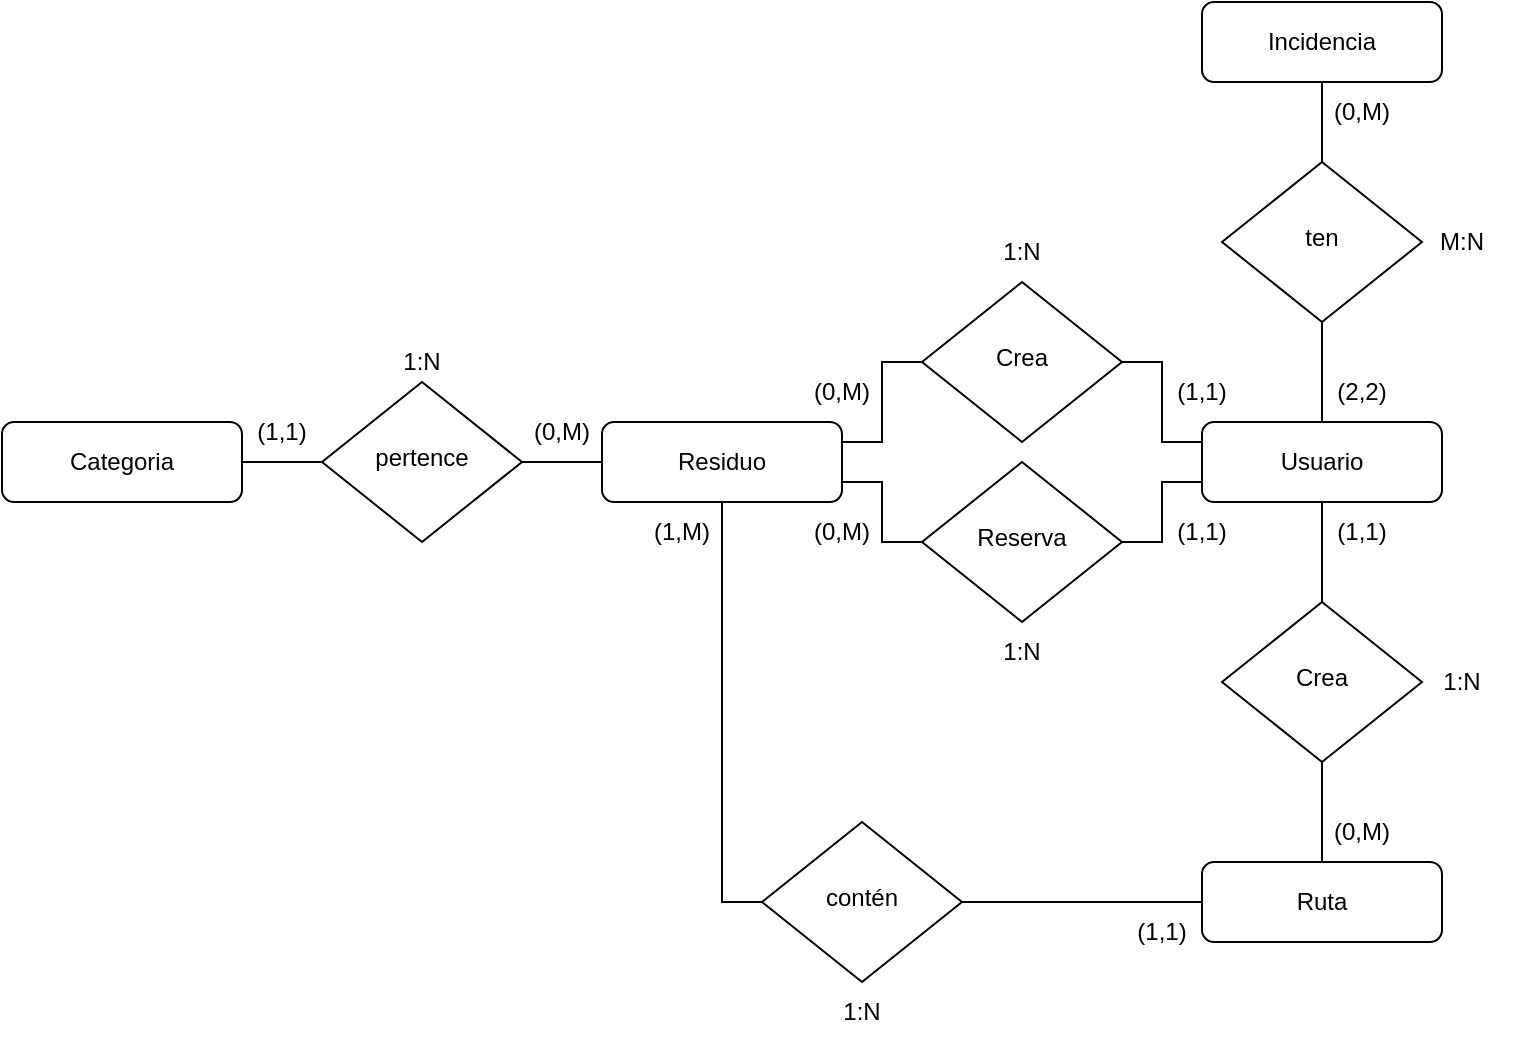 <mxfile version="24.4.13" type="device">
  <diagram id="C5RBs43oDa-KdzZeNtuy" name="Page-1">
    <mxGraphModel dx="2307" dy="1697" grid="1" gridSize="10" guides="1" tooltips="1" connect="1" arrows="1" fold="1" page="1" pageScale="1" pageWidth="827" pageHeight="1169" math="0" shadow="0">
      <root>
        <mxCell id="WIyWlLk6GJQsqaUBKTNV-0" />
        <mxCell id="WIyWlLk6GJQsqaUBKTNV-1" parent="WIyWlLk6GJQsqaUBKTNV-0" />
        <mxCell id="DxJa0tbqABPtw_3gVwqG-21" style="edgeStyle=orthogonalEdgeStyle;rounded=0;orthogonalLoop=1;jettySize=auto;html=1;endArrow=none;endFill=0;" edge="1" parent="WIyWlLk6GJQsqaUBKTNV-1" source="WIyWlLk6GJQsqaUBKTNV-3" target="DxJa0tbqABPtw_3gVwqG-10">
          <mxGeometry relative="1" as="geometry" />
        </mxCell>
        <mxCell id="WIyWlLk6GJQsqaUBKTNV-3" value="Residuo" style="rounded=1;whiteSpace=wrap;html=1;fontSize=12;glass=0;strokeWidth=1;shadow=0;" parent="WIyWlLk6GJQsqaUBKTNV-1" vertex="1">
          <mxGeometry x="230" y="180" width="120" height="40" as="geometry" />
        </mxCell>
        <mxCell id="DxJa0tbqABPtw_3gVwqG-16" style="edgeStyle=orthogonalEdgeStyle;rounded=0;orthogonalLoop=1;jettySize=auto;html=1;endArrow=none;endFill=0;" edge="1" parent="WIyWlLk6GJQsqaUBKTNV-1" source="DxJa0tbqABPtw_3gVwqG-0" target="DxJa0tbqABPtw_3gVwqG-11">
          <mxGeometry relative="1" as="geometry" />
        </mxCell>
        <mxCell id="DxJa0tbqABPtw_3gVwqG-0" value="Usuario" style="rounded=1;whiteSpace=wrap;html=1;fontSize=12;glass=0;strokeWidth=1;shadow=0;" vertex="1" parent="WIyWlLk6GJQsqaUBKTNV-1">
          <mxGeometry x="530" y="180" width="120" height="40" as="geometry" />
        </mxCell>
        <mxCell id="DxJa0tbqABPtw_3gVwqG-18" style="edgeStyle=orthogonalEdgeStyle;rounded=0;orthogonalLoop=1;jettySize=auto;html=1;endArrow=none;endFill=0;" edge="1" parent="WIyWlLk6GJQsqaUBKTNV-1" source="DxJa0tbqABPtw_3gVwqG-5" target="DxJa0tbqABPtw_3gVwqG-12">
          <mxGeometry relative="1" as="geometry" />
        </mxCell>
        <mxCell id="DxJa0tbqABPtw_3gVwqG-5" value="Ruta" style="rounded=1;whiteSpace=wrap;html=1;fontSize=12;glass=0;strokeWidth=1;shadow=0;" vertex="1" parent="WIyWlLk6GJQsqaUBKTNV-1">
          <mxGeometry x="530" y="400" width="120" height="40" as="geometry" />
        </mxCell>
        <mxCell id="DxJa0tbqABPtw_3gVwqG-6" value="Incidencia" style="rounded=1;whiteSpace=wrap;html=1;fontSize=12;glass=0;strokeWidth=1;shadow=0;" vertex="1" parent="WIyWlLk6GJQsqaUBKTNV-1">
          <mxGeometry x="530" y="-30" width="120" height="40" as="geometry" />
        </mxCell>
        <mxCell id="DxJa0tbqABPtw_3gVwqG-20" style="edgeStyle=orthogonalEdgeStyle;rounded=0;orthogonalLoop=1;jettySize=auto;html=1;endArrow=none;endFill=0;" edge="1" parent="WIyWlLk6GJQsqaUBKTNV-1" source="DxJa0tbqABPtw_3gVwqG-7" target="DxJa0tbqABPtw_3gVwqG-10">
          <mxGeometry relative="1" as="geometry" />
        </mxCell>
        <mxCell id="DxJa0tbqABPtw_3gVwqG-7" value="Categoria" style="rounded=1;whiteSpace=wrap;html=1;fontSize=12;glass=0;strokeWidth=1;shadow=0;" vertex="1" parent="WIyWlLk6GJQsqaUBKTNV-1">
          <mxGeometry x="-70" y="180" width="120" height="40" as="geometry" />
        </mxCell>
        <mxCell id="DxJa0tbqABPtw_3gVwqG-14" style="edgeStyle=orthogonalEdgeStyle;rounded=0;orthogonalLoop=1;jettySize=auto;html=1;endArrow=none;endFill=0;" edge="1" parent="WIyWlLk6GJQsqaUBKTNV-1" source="DxJa0tbqABPtw_3gVwqG-8" target="DxJa0tbqABPtw_3gVwqG-6">
          <mxGeometry relative="1" as="geometry" />
        </mxCell>
        <mxCell id="DxJa0tbqABPtw_3gVwqG-15" style="edgeStyle=orthogonalEdgeStyle;rounded=0;orthogonalLoop=1;jettySize=auto;html=1;endArrow=none;endFill=0;" edge="1" parent="WIyWlLk6GJQsqaUBKTNV-1" source="DxJa0tbqABPtw_3gVwqG-8" target="DxJa0tbqABPtw_3gVwqG-0">
          <mxGeometry relative="1" as="geometry" />
        </mxCell>
        <mxCell id="DxJa0tbqABPtw_3gVwqG-8" value="ten" style="rhombus;whiteSpace=wrap;html=1;shadow=0;fontFamily=Helvetica;fontSize=12;align=center;strokeWidth=1;spacing=6;spacingTop=-4;" vertex="1" parent="WIyWlLk6GJQsqaUBKTNV-1">
          <mxGeometry x="540" y="50" width="100" height="80" as="geometry" />
        </mxCell>
        <mxCell id="DxJa0tbqABPtw_3gVwqG-23" style="edgeStyle=orthogonalEdgeStyle;rounded=0;orthogonalLoop=1;jettySize=auto;html=1;entryX=0;entryY=0.75;entryDx=0;entryDy=0;endArrow=none;endFill=0;" edge="1" parent="WIyWlLk6GJQsqaUBKTNV-1" source="DxJa0tbqABPtw_3gVwqG-9" target="DxJa0tbqABPtw_3gVwqG-0">
          <mxGeometry relative="1" as="geometry" />
        </mxCell>
        <mxCell id="DxJa0tbqABPtw_3gVwqG-25" style="edgeStyle=orthogonalEdgeStyle;rounded=0;orthogonalLoop=1;jettySize=auto;html=1;entryX=1;entryY=0.75;entryDx=0;entryDy=0;endArrow=none;endFill=0;" edge="1" parent="WIyWlLk6GJQsqaUBKTNV-1" source="DxJa0tbqABPtw_3gVwqG-9" target="WIyWlLk6GJQsqaUBKTNV-3">
          <mxGeometry relative="1" as="geometry" />
        </mxCell>
        <mxCell id="DxJa0tbqABPtw_3gVwqG-9" value="Reserva" style="rhombus;whiteSpace=wrap;html=1;shadow=0;fontFamily=Helvetica;fontSize=12;align=center;strokeWidth=1;spacing=6;spacingTop=-4;" vertex="1" parent="WIyWlLk6GJQsqaUBKTNV-1">
          <mxGeometry x="390" y="200" width="100" height="80" as="geometry" />
        </mxCell>
        <mxCell id="DxJa0tbqABPtw_3gVwqG-10" value="pertence" style="rhombus;whiteSpace=wrap;html=1;shadow=0;fontFamily=Helvetica;fontSize=12;align=center;strokeWidth=1;spacing=6;spacingTop=-4;" vertex="1" parent="WIyWlLk6GJQsqaUBKTNV-1">
          <mxGeometry x="90" y="160" width="100" height="80" as="geometry" />
        </mxCell>
        <mxCell id="DxJa0tbqABPtw_3gVwqG-17" style="edgeStyle=orthogonalEdgeStyle;rounded=0;orthogonalLoop=1;jettySize=auto;html=1;endArrow=none;endFill=0;" edge="1" parent="WIyWlLk6GJQsqaUBKTNV-1" source="DxJa0tbqABPtw_3gVwqG-11" target="DxJa0tbqABPtw_3gVwqG-5">
          <mxGeometry relative="1" as="geometry" />
        </mxCell>
        <mxCell id="DxJa0tbqABPtw_3gVwqG-11" value="Crea" style="rhombus;whiteSpace=wrap;html=1;shadow=0;fontFamily=Helvetica;fontSize=12;align=center;strokeWidth=1;spacing=6;spacingTop=-4;" vertex="1" parent="WIyWlLk6GJQsqaUBKTNV-1">
          <mxGeometry x="540" y="270" width="100" height="80" as="geometry" />
        </mxCell>
        <mxCell id="DxJa0tbqABPtw_3gVwqG-19" style="edgeStyle=orthogonalEdgeStyle;rounded=0;orthogonalLoop=1;jettySize=auto;html=1;endArrow=none;endFill=0;exitX=0;exitY=0.5;exitDx=0;exitDy=0;" edge="1" parent="WIyWlLk6GJQsqaUBKTNV-1" source="DxJa0tbqABPtw_3gVwqG-12" target="WIyWlLk6GJQsqaUBKTNV-3">
          <mxGeometry relative="1" as="geometry" />
        </mxCell>
        <mxCell id="DxJa0tbqABPtw_3gVwqG-12" value="contén" style="rhombus;whiteSpace=wrap;html=1;shadow=0;fontFamily=Helvetica;fontSize=12;align=center;strokeWidth=1;spacing=6;spacingTop=-4;" vertex="1" parent="WIyWlLk6GJQsqaUBKTNV-1">
          <mxGeometry x="310" y="380" width="100" height="80" as="geometry" />
        </mxCell>
        <mxCell id="DxJa0tbqABPtw_3gVwqG-22" style="edgeStyle=orthogonalEdgeStyle;rounded=0;orthogonalLoop=1;jettySize=auto;html=1;entryX=0;entryY=0.25;entryDx=0;entryDy=0;endArrow=none;endFill=0;" edge="1" parent="WIyWlLk6GJQsqaUBKTNV-1" source="DxJa0tbqABPtw_3gVwqG-13" target="DxJa0tbqABPtw_3gVwqG-0">
          <mxGeometry relative="1" as="geometry" />
        </mxCell>
        <mxCell id="DxJa0tbqABPtw_3gVwqG-24" style="edgeStyle=orthogonalEdgeStyle;rounded=0;orthogonalLoop=1;jettySize=auto;html=1;entryX=1;entryY=0.25;entryDx=0;entryDy=0;endArrow=none;endFill=0;" edge="1" parent="WIyWlLk6GJQsqaUBKTNV-1" source="DxJa0tbqABPtw_3gVwqG-13" target="WIyWlLk6GJQsqaUBKTNV-3">
          <mxGeometry relative="1" as="geometry" />
        </mxCell>
        <mxCell id="DxJa0tbqABPtw_3gVwqG-13" value="Crea" style="rhombus;whiteSpace=wrap;html=1;shadow=0;fontFamily=Helvetica;fontSize=12;align=center;strokeWidth=1;spacing=6;spacingTop=-4;" vertex="1" parent="WIyWlLk6GJQsqaUBKTNV-1">
          <mxGeometry x="390" y="110" width="100" height="80" as="geometry" />
        </mxCell>
        <mxCell id="DxJa0tbqABPtw_3gVwqG-26" value="(1,1)" style="text;html=1;align=center;verticalAlign=middle;whiteSpace=wrap;rounded=0;" vertex="1" parent="WIyWlLk6GJQsqaUBKTNV-1">
          <mxGeometry x="580" y="220" width="60" height="30" as="geometry" />
        </mxCell>
        <mxCell id="DxJa0tbqABPtw_3gVwqG-27" value="(0,M)" style="text;html=1;align=center;verticalAlign=middle;whiteSpace=wrap;rounded=0;" vertex="1" parent="WIyWlLk6GJQsqaUBKTNV-1">
          <mxGeometry x="580" y="370" width="60" height="30" as="geometry" />
        </mxCell>
        <mxCell id="DxJa0tbqABPtw_3gVwqG-28" value="1:N" style="text;html=1;align=center;verticalAlign=middle;whiteSpace=wrap;rounded=0;" vertex="1" parent="WIyWlLk6GJQsqaUBKTNV-1">
          <mxGeometry x="630" y="295" width="60" height="30" as="geometry" />
        </mxCell>
        <mxCell id="DxJa0tbqABPtw_3gVwqG-29" value="(1,1)" style="text;html=1;align=center;verticalAlign=middle;whiteSpace=wrap;rounded=0;" vertex="1" parent="WIyWlLk6GJQsqaUBKTNV-1">
          <mxGeometry x="480" y="420" width="60" height="30" as="geometry" />
        </mxCell>
        <mxCell id="DxJa0tbqABPtw_3gVwqG-30" value="(1,M)" style="text;html=1;align=center;verticalAlign=middle;whiteSpace=wrap;rounded=0;" vertex="1" parent="WIyWlLk6GJQsqaUBKTNV-1">
          <mxGeometry x="240" y="220" width="60" height="30" as="geometry" />
        </mxCell>
        <mxCell id="DxJa0tbqABPtw_3gVwqG-32" value="1:N" style="text;html=1;align=center;verticalAlign=middle;whiteSpace=wrap;rounded=0;" vertex="1" parent="WIyWlLk6GJQsqaUBKTNV-1">
          <mxGeometry x="330" y="460" width="60" height="30" as="geometry" />
        </mxCell>
        <mxCell id="DxJa0tbqABPtw_3gVwqG-34" value="(0,M)" style="text;html=1;align=center;verticalAlign=middle;whiteSpace=wrap;rounded=0;" vertex="1" parent="WIyWlLk6GJQsqaUBKTNV-1">
          <mxGeometry x="320" y="220" width="60" height="30" as="geometry" />
        </mxCell>
        <mxCell id="DxJa0tbqABPtw_3gVwqG-35" value="(0,M)" style="text;html=1;align=center;verticalAlign=middle;whiteSpace=wrap;rounded=0;" vertex="1" parent="WIyWlLk6GJQsqaUBKTNV-1">
          <mxGeometry x="320" y="150" width="60" height="30" as="geometry" />
        </mxCell>
        <mxCell id="DxJa0tbqABPtw_3gVwqG-37" value="(1,1)" style="text;html=1;align=center;verticalAlign=middle;whiteSpace=wrap;rounded=0;" vertex="1" parent="WIyWlLk6GJQsqaUBKTNV-1">
          <mxGeometry x="500" y="220" width="60" height="30" as="geometry" />
        </mxCell>
        <mxCell id="DxJa0tbqABPtw_3gVwqG-38" value="(1,1)" style="text;html=1;align=center;verticalAlign=middle;whiteSpace=wrap;rounded=0;" vertex="1" parent="WIyWlLk6GJQsqaUBKTNV-1">
          <mxGeometry x="500" y="150" width="60" height="30" as="geometry" />
        </mxCell>
        <mxCell id="DxJa0tbqABPtw_3gVwqG-39" value="(1,1)" style="text;html=1;align=center;verticalAlign=middle;whiteSpace=wrap;rounded=0;" vertex="1" parent="WIyWlLk6GJQsqaUBKTNV-1">
          <mxGeometry x="40" y="170" width="60" height="30" as="geometry" />
        </mxCell>
        <mxCell id="DxJa0tbqABPtw_3gVwqG-40" value="1:N" style="text;html=1;align=center;verticalAlign=middle;whiteSpace=wrap;rounded=0;" vertex="1" parent="WIyWlLk6GJQsqaUBKTNV-1">
          <mxGeometry x="410" y="280" width="60" height="30" as="geometry" />
        </mxCell>
        <mxCell id="DxJa0tbqABPtw_3gVwqG-41" value="1:N" style="text;html=1;align=center;verticalAlign=middle;whiteSpace=wrap;rounded=0;" vertex="1" parent="WIyWlLk6GJQsqaUBKTNV-1">
          <mxGeometry x="410" y="80" width="60" height="30" as="geometry" />
        </mxCell>
        <mxCell id="DxJa0tbqABPtw_3gVwqG-42" value="(0,M)" style="text;html=1;align=center;verticalAlign=middle;whiteSpace=wrap;rounded=0;" vertex="1" parent="WIyWlLk6GJQsqaUBKTNV-1">
          <mxGeometry x="180" y="170" width="60" height="30" as="geometry" />
        </mxCell>
        <mxCell id="DxJa0tbqABPtw_3gVwqG-43" value="1:N" style="text;html=1;align=center;verticalAlign=middle;whiteSpace=wrap;rounded=0;" vertex="1" parent="WIyWlLk6GJQsqaUBKTNV-1">
          <mxGeometry x="110" y="135" width="60" height="30" as="geometry" />
        </mxCell>
        <mxCell id="DxJa0tbqABPtw_3gVwqG-44" value="(0,M)" style="text;html=1;align=center;verticalAlign=middle;whiteSpace=wrap;rounded=0;" vertex="1" parent="WIyWlLk6GJQsqaUBKTNV-1">
          <mxGeometry x="580" y="10" width="60" height="30" as="geometry" />
        </mxCell>
        <mxCell id="DxJa0tbqABPtw_3gVwqG-46" value="(2,2)" style="text;html=1;align=center;verticalAlign=middle;whiteSpace=wrap;rounded=0;" vertex="1" parent="WIyWlLk6GJQsqaUBKTNV-1">
          <mxGeometry x="580" y="150" width="60" height="30" as="geometry" />
        </mxCell>
        <mxCell id="DxJa0tbqABPtw_3gVwqG-47" value="M:N" style="text;html=1;align=center;verticalAlign=middle;whiteSpace=wrap;rounded=0;" vertex="1" parent="WIyWlLk6GJQsqaUBKTNV-1">
          <mxGeometry x="630" y="75" width="60" height="30" as="geometry" />
        </mxCell>
      </root>
    </mxGraphModel>
  </diagram>
</mxfile>
